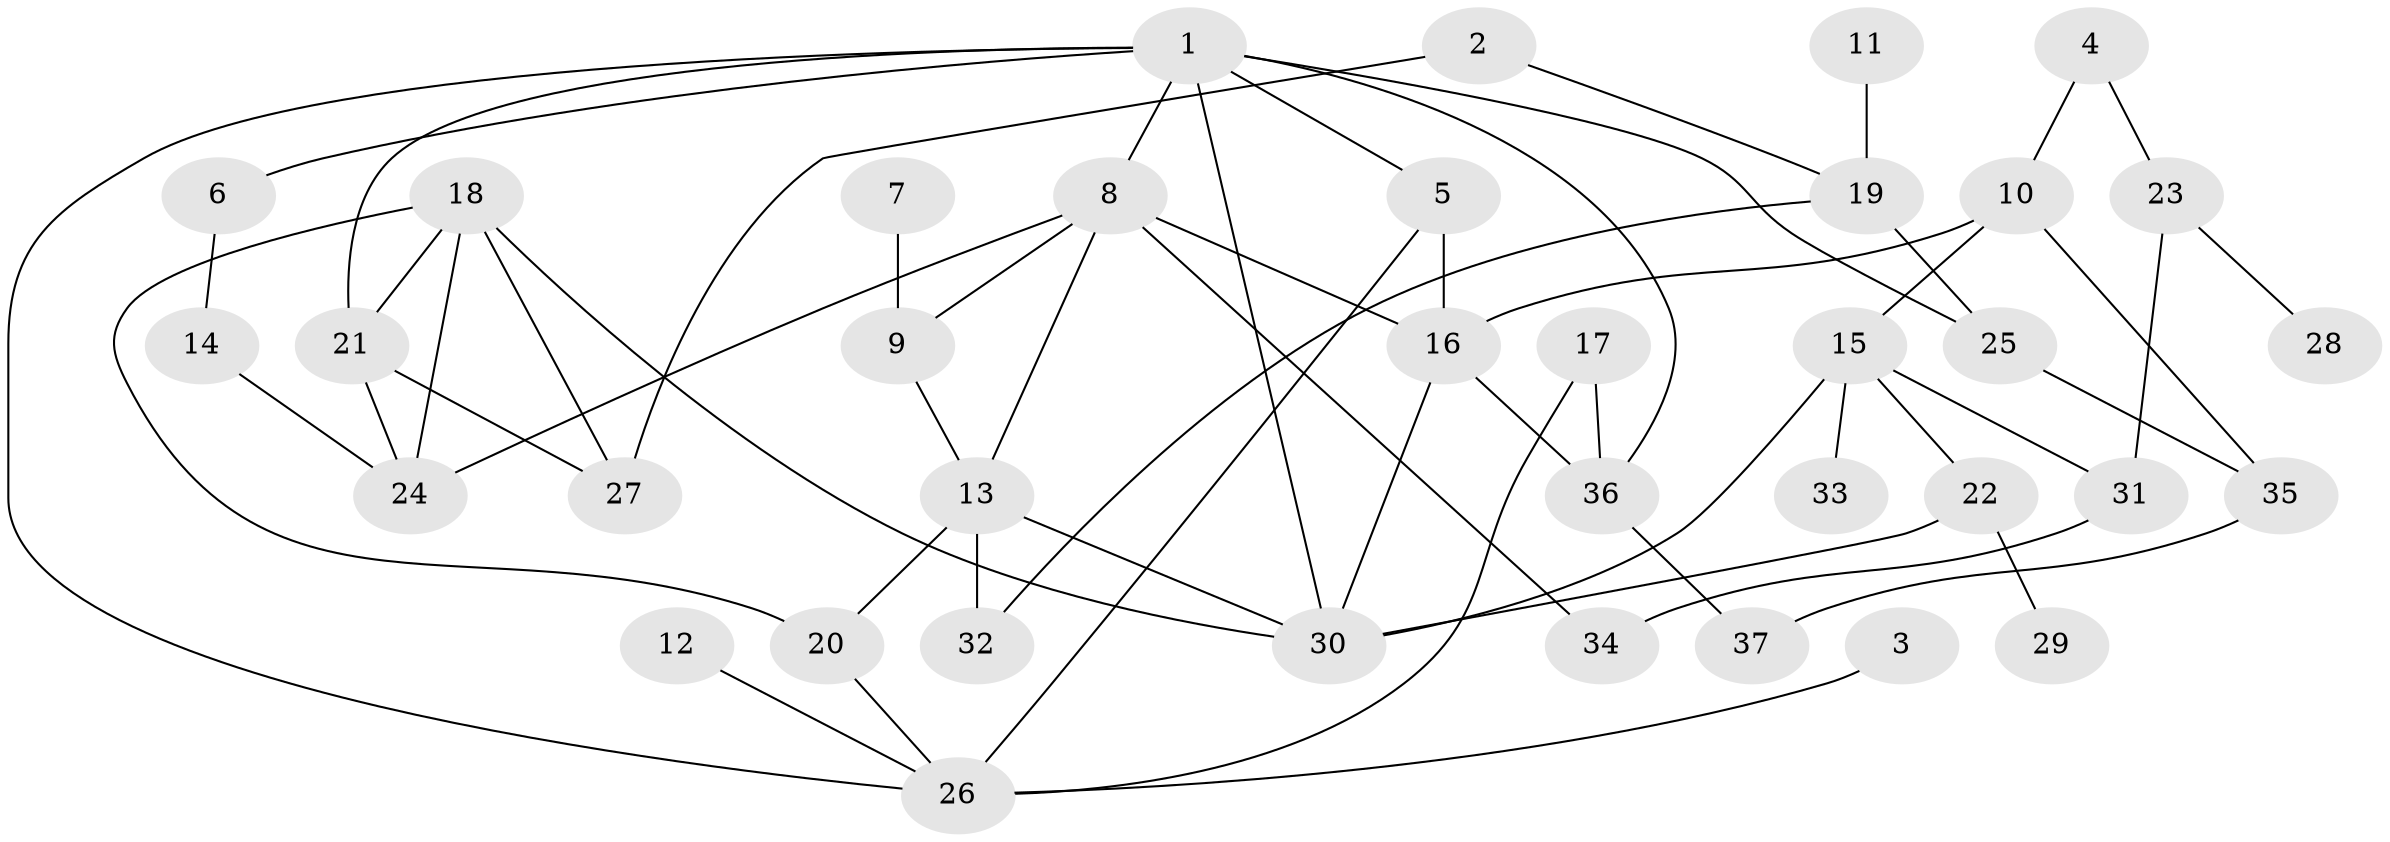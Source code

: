 // original degree distribution, {6: 0.024793388429752067, 2: 0.2975206611570248, 7: 0.024793388429752067, 4: 0.11570247933884298, 3: 0.17355371900826447, 1: 0.3305785123966942, 5: 0.03305785123966942}
// Generated by graph-tools (version 1.1) at 2025/36/03/04/25 23:36:10]
// undirected, 37 vertices, 58 edges
graph export_dot {
  node [color=gray90,style=filled];
  1;
  2;
  3;
  4;
  5;
  6;
  7;
  8;
  9;
  10;
  11;
  12;
  13;
  14;
  15;
  16;
  17;
  18;
  19;
  20;
  21;
  22;
  23;
  24;
  25;
  26;
  27;
  28;
  29;
  30;
  31;
  32;
  33;
  34;
  35;
  36;
  37;
  1 -- 5 [weight=1.0];
  1 -- 6 [weight=1.0];
  1 -- 8 [weight=1.0];
  1 -- 21 [weight=1.0];
  1 -- 25 [weight=1.0];
  1 -- 26 [weight=1.0];
  1 -- 30 [weight=1.0];
  1 -- 36 [weight=1.0];
  2 -- 19 [weight=1.0];
  2 -- 27 [weight=1.0];
  3 -- 26 [weight=1.0];
  4 -- 10 [weight=1.0];
  4 -- 23 [weight=1.0];
  5 -- 16 [weight=1.0];
  5 -- 26 [weight=1.0];
  6 -- 14 [weight=1.0];
  7 -- 9 [weight=1.0];
  8 -- 9 [weight=1.0];
  8 -- 13 [weight=1.0];
  8 -- 16 [weight=1.0];
  8 -- 24 [weight=1.0];
  8 -- 34 [weight=1.0];
  9 -- 13 [weight=1.0];
  10 -- 15 [weight=1.0];
  10 -- 16 [weight=2.0];
  10 -- 35 [weight=1.0];
  11 -- 19 [weight=1.0];
  12 -- 26 [weight=1.0];
  13 -- 20 [weight=1.0];
  13 -- 30 [weight=1.0];
  13 -- 32 [weight=1.0];
  14 -- 24 [weight=1.0];
  15 -- 22 [weight=1.0];
  15 -- 30 [weight=1.0];
  15 -- 31 [weight=1.0];
  15 -- 33 [weight=1.0];
  16 -- 30 [weight=2.0];
  16 -- 36 [weight=1.0];
  17 -- 26 [weight=1.0];
  17 -- 36 [weight=1.0];
  18 -- 20 [weight=1.0];
  18 -- 21 [weight=1.0];
  18 -- 24 [weight=1.0];
  18 -- 27 [weight=1.0];
  18 -- 30 [weight=1.0];
  19 -- 25 [weight=1.0];
  19 -- 32 [weight=1.0];
  20 -- 26 [weight=1.0];
  21 -- 24 [weight=1.0];
  21 -- 27 [weight=1.0];
  22 -- 29 [weight=1.0];
  22 -- 30 [weight=1.0];
  23 -- 28 [weight=1.0];
  23 -- 31 [weight=1.0];
  25 -- 35 [weight=1.0];
  31 -- 34 [weight=1.0];
  35 -- 37 [weight=1.0];
  36 -- 37 [weight=1.0];
}
